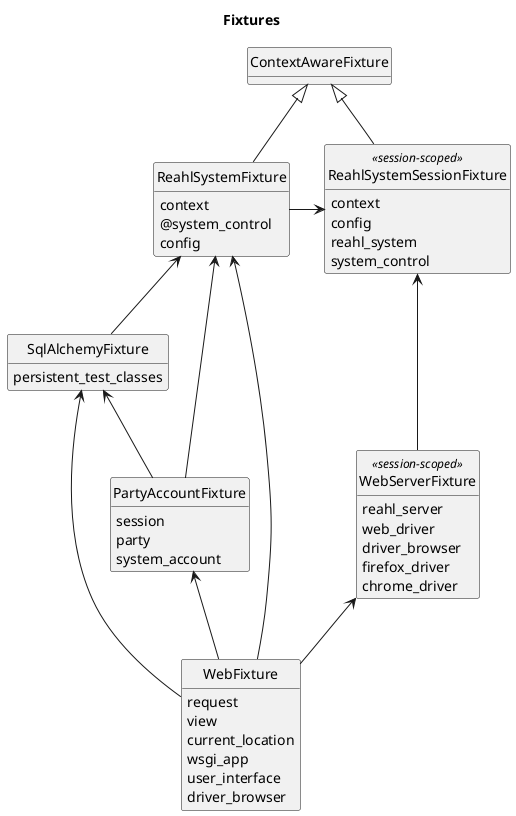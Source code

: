 @startuml

title Fixtures

hide methods
hide circle

class ContextAwareFixture {
}

class ReahlSystemSessionFixture <<session-scoped>> {
	context
	config
	reahl_system
	system_control
}

class ReahlSystemFixture {
	context
        @system_control
	config
}


class SqlAlchemyFixture {
      persistent_test_classes
      start_transaction()
      finalise_transaction()
}


class WebServerFixture <<session-scoped>> {
	reahl_server
	web_driver
	driver_browser
	firefox_driver
	chrome_driver
}

class WebFixture {
      request
      view
      current_location
      wsgi_app
      user_interface
      driver_browser
      log_in()
}


class PartyAccountFixture {
      session
      party
      system_account
}



ContextAwareFixture <|-- ReahlSystemSessionFixture
ContextAwareFixture <|-- ReahlSystemFixture
ReahlSystemSessionFixture <-left- ReahlSystemFixture 

ReahlSystemFixture <-- SqlAlchemyFixture 
WebServerFixture -up-> ReahlSystemSessionFixture

ReahlSystemFixture <-- WebFixture
SqlAlchemyFixture <-- WebFixture
WebServerFixture <-- WebFixture
PartyAccountFixture <-- WebFixture


ReahlSystemFixture <-- PartyAccountFixture
SqlAlchemyFixture <-- PartyAccountFixture



@enduml
